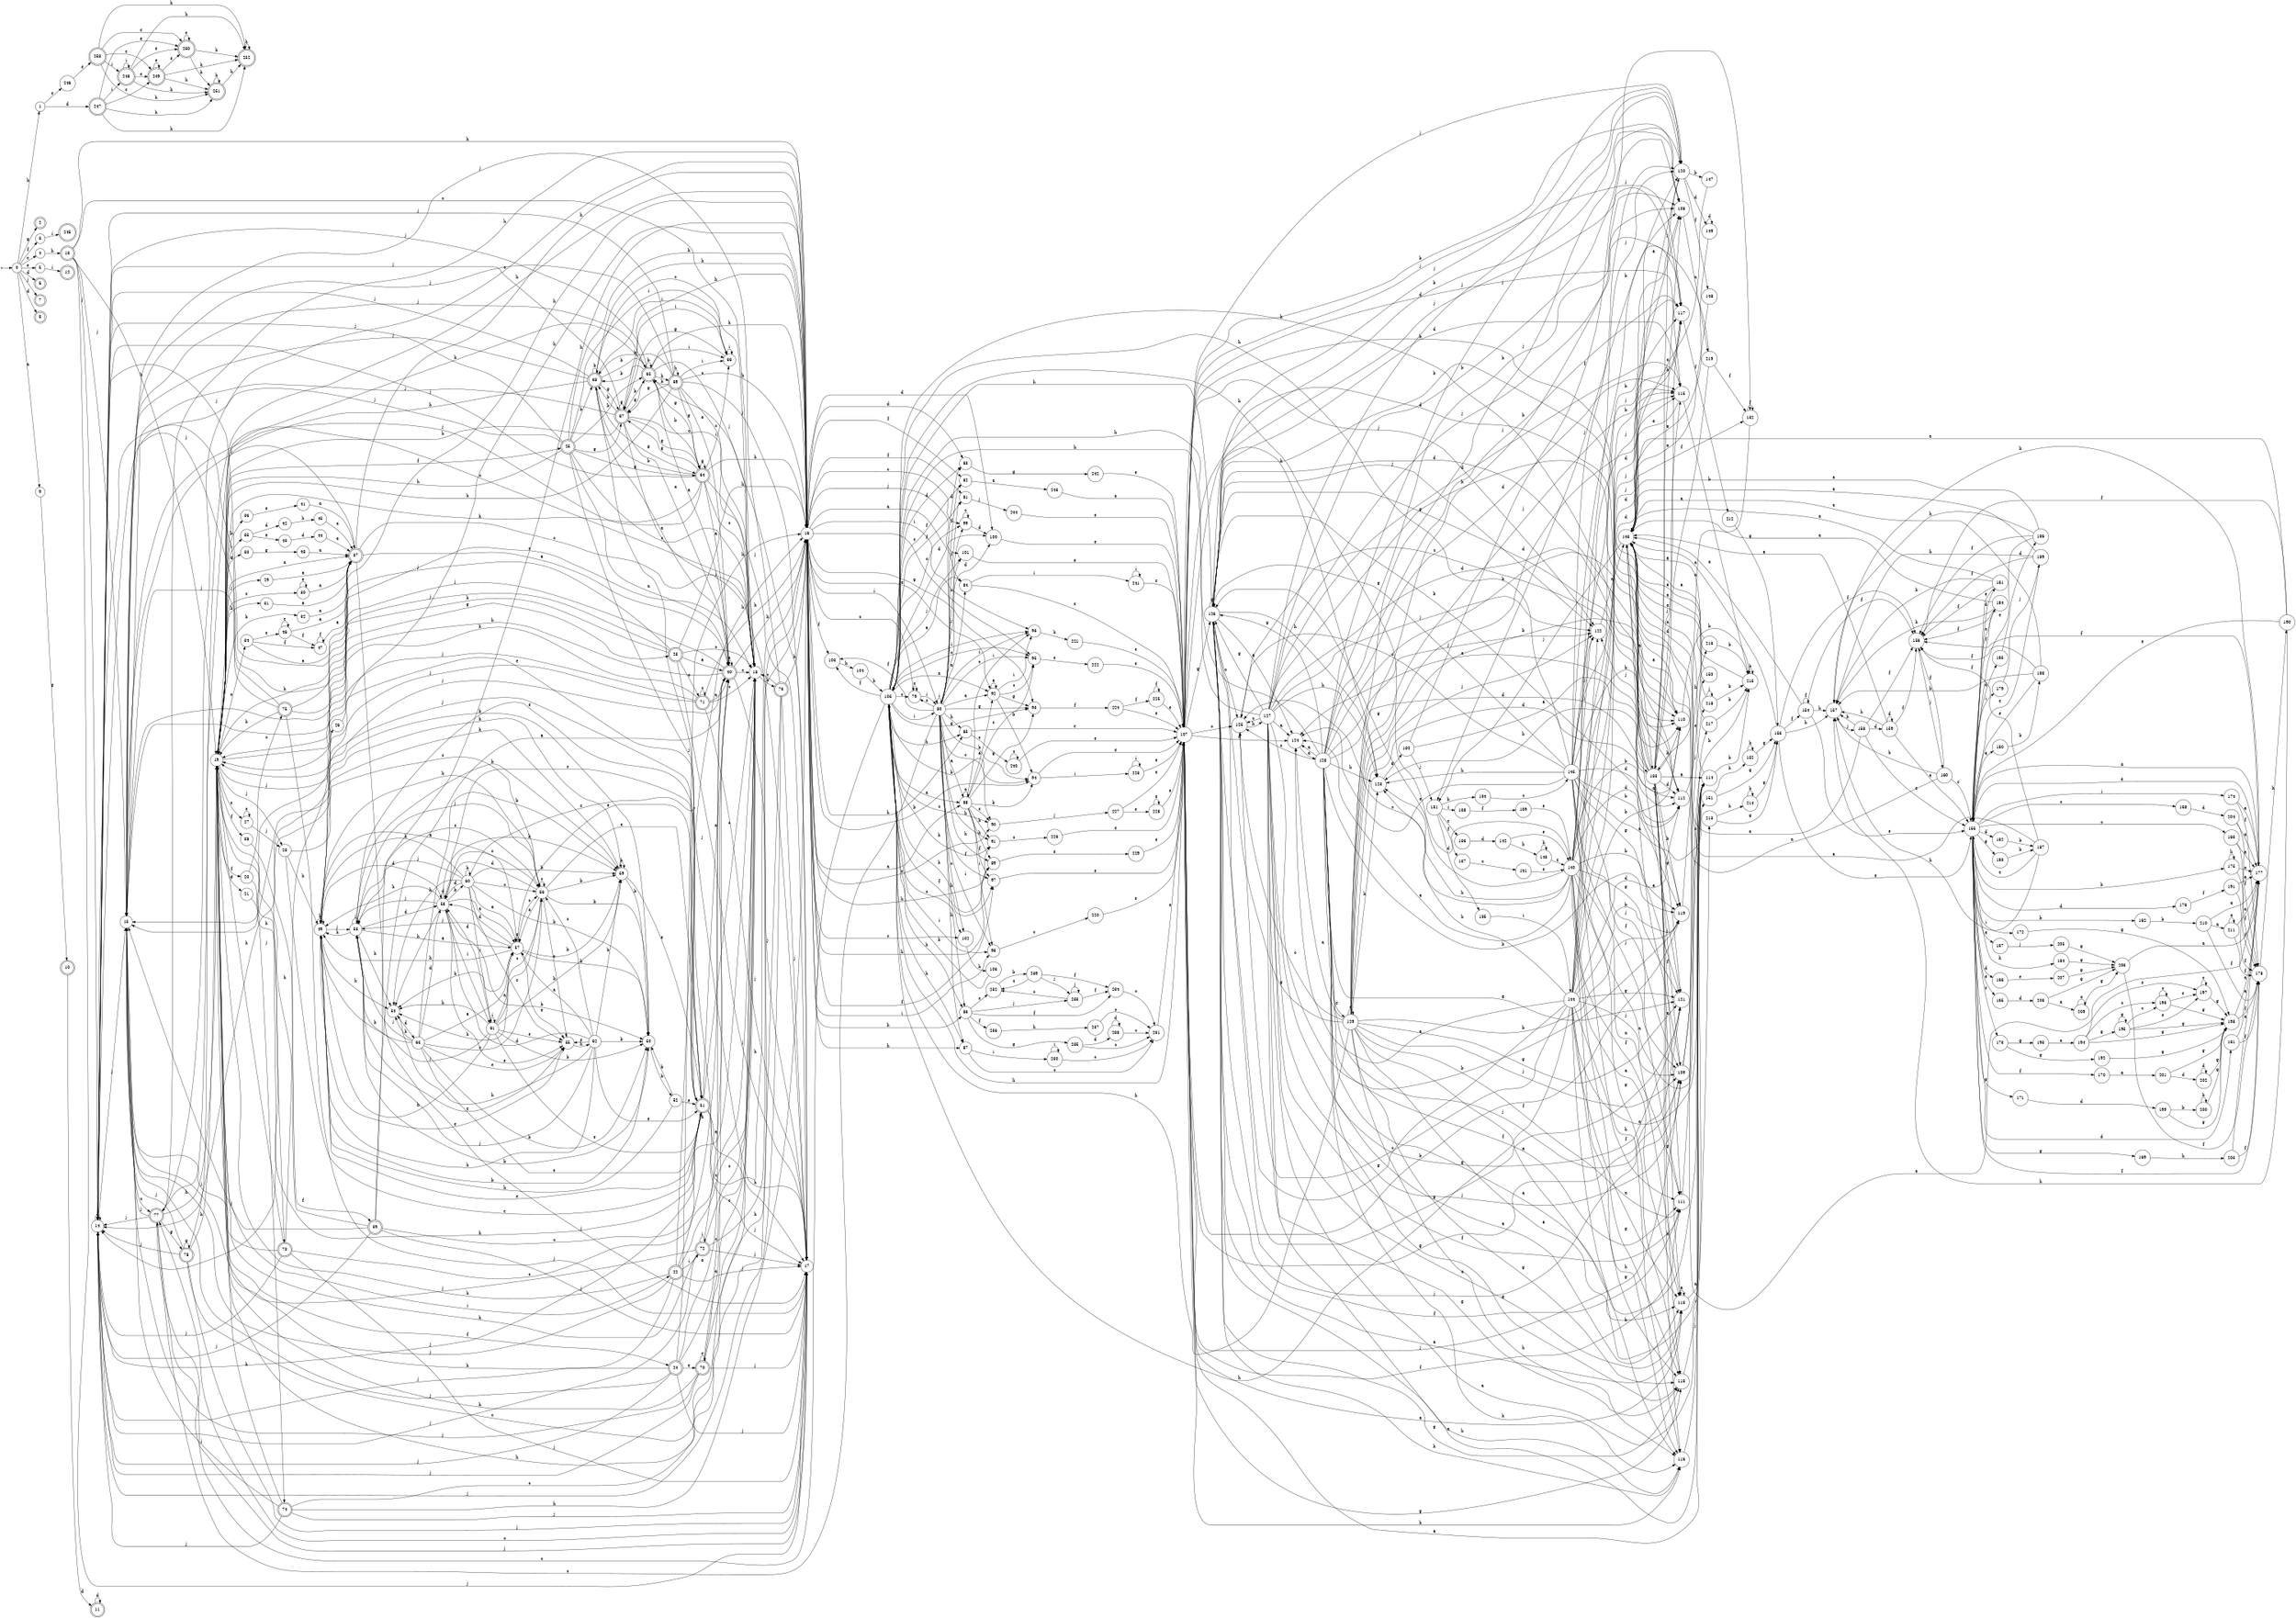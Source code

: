 digraph finite_state_machine {
rankdir=LR;
size="20,20";
node [shape = point]; "dummy0"
node [shape = circle]; "0";
"dummy0" -> "0";
node [shape = circle]; "1";
node [shape = doublecircle]; "2";node [shape = circle]; "3";
node [shape = circle]; "4";
node [shape = circle]; "5";
node [shape = doublecircle]; "6";node [shape = doublecircle]; "7";node [shape = doublecircle]; "8";node [shape = circle]; "9";
node [shape = doublecircle]; "10";node [shape = doublecircle]; "11";node [shape = doublecircle]; "12";node [shape = doublecircle]; "13";node [shape = circle]; "14";
node [shape = circle]; "15";
node [shape = circle]; "16";
node [shape = circle]; "17";
node [shape = circle]; "18";
node [shape = circle]; "19";
node [shape = circle]; "20";
node [shape = circle]; "21";
node [shape = doublecircle]; "22";node [shape = doublecircle]; "23";node [shape = doublecircle]; "24";node [shape = doublecircle]; "25";node [shape = circle]; "26";
node [shape = circle]; "27";
node [shape = circle]; "28";
node [shape = circle]; "29";
node [shape = circle]; "30";
node [shape = circle]; "31";
node [shape = circle]; "32";
node [shape = circle]; "33";
node [shape = circle]; "34";
node [shape = circle]; "35";
node [shape = circle]; "36";
node [shape = doublecircle]; "37";node [shape = circle]; "38";
node [shape = doublecircle]; "39";node [shape = doublecircle]; "40";node [shape = circle]; "41";
node [shape = circle]; "42";
node [shape = circle]; "43";
node [shape = circle]; "44";
node [shape = circle]; "45";
node [shape = circle]; "46";
node [shape = circle]; "47";
node [shape = circle]; "48";
node [shape = circle]; "49";
node [shape = circle]; "50";
node [shape = doublecircle]; "51";node [shape = circle]; "52";
node [shape = circle]; "53";
node [shape = circle]; "54";
node [shape = circle]; "55";
node [shape = circle]; "56";
node [shape = circle]; "57";
node [shape = circle]; "58";
node [shape = circle]; "59";
node [shape = circle]; "60";
node [shape = circle]; "61";
node [shape = circle]; "62";
node [shape = circle]; "63";
node [shape = doublecircle]; "64";node [shape = doublecircle]; "65";node [shape = circle]; "66";
node [shape = doublecircle]; "67";node [shape = doublecircle]; "68";node [shape = doublecircle]; "69";node [shape = doublecircle]; "70";node [shape = doublecircle]; "71";node [shape = doublecircle]; "72";node [shape = doublecircle]; "73";node [shape = doublecircle]; "74";node [shape = doublecircle]; "75";node [shape = doublecircle]; "76";node [shape = doublecircle]; "77";node [shape = doublecircle]; "78";node [shape = circle]; "79";
node [shape = circle]; "80";
node [shape = circle]; "81";
node [shape = circle]; "82";
node [shape = circle]; "83";
node [shape = circle]; "84";
node [shape = circle]; "85";
node [shape = circle]; "86";
node [shape = circle]; "87";
node [shape = circle]; "88";
node [shape = circle]; "89";
node [shape = circle]; "90";
node [shape = circle]; "91";
node [shape = circle]; "92";
node [shape = circle]; "93";
node [shape = circle]; "94";
node [shape = circle]; "95";
node [shape = circle]; "96";
node [shape = circle]; "97";
node [shape = circle]; "98";
node [shape = circle]; "99";
node [shape = circle]; "100";
node [shape = circle]; "101";
node [shape = circle]; "102";
node [shape = circle]; "103";
node [shape = circle]; "104";
node [shape = circle]; "105";
node [shape = circle]; "106";
node [shape = circle]; "107";
node [shape = circle]; "108";
node [shape = circle]; "109";
node [shape = circle]; "110";
node [shape = circle]; "111";
node [shape = circle]; "112";
node [shape = circle]; "113";
node [shape = circle]; "114";
node [shape = circle]; "115";
node [shape = circle]; "116";
node [shape = circle]; "117";
node [shape = circle]; "118";
node [shape = circle]; "119";
node [shape = circle]; "120";
node [shape = circle]; "121";
node [shape = circle]; "122";
node [shape = circle]; "123";
node [shape = circle]; "124";
node [shape = circle]; "125";
node [shape = circle]; "126";
node [shape = circle]; "127";
node [shape = circle]; "128";
node [shape = circle]; "129";
node [shape = circle]; "130";
node [shape = circle]; "131";
node [shape = circle]; "132";
node [shape = circle]; "133";
node [shape = circle]; "134";
node [shape = circle]; "135";
node [shape = circle]; "136";
node [shape = circle]; "137";
node [shape = circle]; "138";
node [shape = circle]; "139";
node [shape = circle]; "140";
node [shape = circle]; "141";
node [shape = circle]; "142";
node [shape = circle]; "143";
node [shape = circle]; "144";
node [shape = circle]; "145";
node [shape = circle]; "146";
node [shape = circle]; "147";
node [shape = circle]; "148";
node [shape = circle]; "149";
node [shape = circle]; "150";
node [shape = circle]; "151";
node [shape = circle]; "152";
node [shape = circle]; "153";
node [shape = circle]; "154";
node [shape = circle]; "155";
node [shape = circle]; "156";
node [shape = circle]; "157";
node [shape = circle]; "158";
node [shape = circle]; "159";
node [shape = circle]; "160";
node [shape = circle]; "161";
node [shape = circle]; "162";
node [shape = circle]; "163";
node [shape = circle]; "164";
node [shape = circle]; "165";
node [shape = circle]; "166";
node [shape = circle]; "167";
node [shape = circle]; "168";
node [shape = circle]; "169";
node [shape = circle]; "170";
node [shape = circle]; "171";
node [shape = circle]; "172";
node [shape = circle]; "173";
node [shape = circle]; "174";
node [shape = circle]; "175";
node [shape = circle]; "176";
node [shape = circle]; "177";
node [shape = circle]; "178";
node [shape = circle]; "179";
node [shape = circle]; "180";
node [shape = circle]; "181";
node [shape = circle]; "182";
node [shape = circle]; "183";
node [shape = circle]; "184";
node [shape = circle]; "185";
node [shape = circle]; "186";
node [shape = circle]; "187";
node [shape = circle]; "188";
node [shape = circle]; "189";
node [shape = circle]; "190";
node [shape = circle]; "191";
node [shape = circle]; "192";
node [shape = circle]; "193";
node [shape = circle]; "194";
node [shape = circle]; "195";
node [shape = circle]; "196";
node [shape = circle]; "197";
node [shape = circle]; "198";
node [shape = circle]; "199";
node [shape = circle]; "200";
node [shape = circle]; "201";
node [shape = circle]; "202";
node [shape = circle]; "203";
node [shape = circle]; "204";
node [shape = circle]; "205";
node [shape = circle]; "206";
node [shape = circle]; "207";
node [shape = circle]; "208";
node [shape = circle]; "209";
node [shape = circle]; "210";
node [shape = circle]; "211";
node [shape = circle]; "212";
node [shape = circle]; "213";
node [shape = circle]; "214";
node [shape = circle]; "215";
node [shape = circle]; "216";
node [shape = circle]; "217";
node [shape = circle]; "218";
node [shape = circle]; "219";
node [shape = circle]; "220";
node [shape = circle]; "221";
node [shape = circle]; "222";
node [shape = circle]; "223";
node [shape = circle]; "224";
node [shape = circle]; "225";
node [shape = circle]; "226";
node [shape = circle]; "227";
node [shape = circle]; "228";
node [shape = circle]; "229";
node [shape = circle]; "230";
node [shape = circle]; "231";
node [shape = circle]; "232";
node [shape = circle]; "233";
node [shape = circle]; "234";
node [shape = circle]; "235";
node [shape = circle]; "236";
node [shape = circle]; "237";
node [shape = circle]; "238";
node [shape = circle]; "239";
node [shape = circle]; "240";
node [shape = circle]; "241";
node [shape = circle]; "242";
node [shape = circle]; "243";
node [shape = circle]; "244";
node [shape = doublecircle]; "245";node [shape = circle]; "246";
node [shape = doublecircle]; "247";node [shape = doublecircle]; "248";node [shape = doublecircle]; "249";node [shape = doublecircle]; "250";node [shape = doublecircle]; "251";node [shape = doublecircle]; "252";node [shape = doublecircle]; "253";"0" -> "1" [label = "h"];
 "0" -> "2" [label = "g"];
 "0" -> "3" [label = "f"];
 "0" -> "4" [label = "e"];
 "0" -> "5" [label = "e"];
 "0" -> "8" [label = "d"];
 "0" -> "6" [label = "d"];
 "0" -> "7" [label = "j"];
 "0" -> "9" [label = "a"];
 "9" -> "10" [label = "g"];
 "10" -> "11" [label = "d"];
 "11" -> "11" [label = "d"];
 "5" -> "12" [label = "i"];
 "4" -> "13" [label = "h"];
 "13" -> "17" [label = "j"];
 "13" -> "14" [label = "j"];
 "13" -> "15" [label = "j"];
 "13" -> "16" [label = "h"];
 "13" -> "19" [label = "h"];
 "13" -> "18" [label = "c"];
 "19" -> "24" [label = "f"];
 "19" -> "25" [label = "f"];
 "19" -> "20" [label = "f"];
 "19" -> "38" [label = "f"];
 "19" -> "33" [label = "g"];
 "19" -> "21" [label = "g"];
 "19" -> "23" [label = "g"];
 "19" -> "35" [label = "i"];
 "19" -> "22" [label = "i"];
 "19" -> "26" [label = "j"];
 "19" -> "28" [label = "j"];
 "19" -> "29" [label = "j"];
 "19" -> "34" [label = "e"];
 "19" -> "27" [label = "e"];
 "19" -> "30" [label = "e"];
 "19" -> "32" [label = "b"];
 "19" -> "36" [label = "b"];
 "19" -> "31" [label = "b"];
 "19" -> "37" [label = "a"];
 "38" -> "39" [label = "f"];
 "39" -> "40" [label = "a"];
 "39" -> "16" [label = "h"];
 "39" -> "19" [label = "h"];
 "39" -> "17" [label = "j"];
 "39" -> "14" [label = "j"];
 "39" -> "15" [label = "j"];
 "39" -> "18" [label = "c"];
 "40" -> "40" [label = "a"];
 "40" -> "16" [label = "h"];
 "40" -> "19" [label = "h"];
 "40" -> "17" [label = "j"];
 "40" -> "14" [label = "j"];
 "40" -> "15" [label = "j"];
 "40" -> "18" [label = "c"];
 "37" -> "40" [label = "a"];
 "37" -> "16" [label = "h"];
 "37" -> "19" [label = "h"];
 "37" -> "17" [label = "j"];
 "37" -> "14" [label = "j"];
 "37" -> "15" [label = "j"];
 "37" -> "18" [label = "c"];
 "36" -> "41" [label = "e"];
 "41" -> "37" [label = "a"];
 "35" -> "42" [label = "d"];
 "35" -> "43" [label = "e"];
 "43" -> "44" [label = "d"];
 "44" -> "37" [label = "a"];
 "42" -> "45" [label = "h"];
 "45" -> "37" [label = "a"];
 "34" -> "46" [label = "e"];
 "34" -> "47" [label = "f"];
 "34" -> "37" [label = "a"];
 "47" -> "47" [label = "f"];
 "47" -> "37" [label = "a"];
 "46" -> "46" [label = "e"];
 "46" -> "47" [label = "f"];
 "46" -> "37" [label = "a"];
 "33" -> "48" [label = "g"];
 "48" -> "37" [label = "a"];
 "32" -> "37" [label = "a"];
 "31" -> "37" [label = "a"];
 "30" -> "30" [label = "e"];
 "30" -> "37" [label = "a"];
 "29" -> "37" [label = "a"];
 "28" -> "49" [label = "h"];
 "28" -> "50" [label = "b"];
 "28" -> "51" [label = "e"];
 "51" -> "40" [label = "a"];
 "51" -> "16" [label = "h"];
 "51" -> "19" [label = "h"];
 "51" -> "17" [label = "j"];
 "51" -> "14" [label = "j"];
 "51" -> "15" [label = "j"];
 "51" -> "18" [label = "c"];
 "50" -> "52" [label = "b"];
 "52" -> "50" [label = "b"];
 "52" -> "49" [label = "h"];
 "52" -> "51" [label = "e"];
 "49" -> "49" [label = "h"];
 "49" -> "54" [label = "h"];
 "49" -> "53" [label = "j"];
 "49" -> "51" [label = "e"];
 "49" -> "55" [label = "e"];
 "49" -> "56" [label = "c"];
 "49" -> "57" [label = "a"];
 "49" -> "58" [label = "d"];
 "49" -> "50" [label = "b"];
 "49" -> "59" [label = "b"];
 "59" -> "50" [label = "b"];
 "59" -> "59" [label = "b"];
 "59" -> "49" [label = "h"];
 "59" -> "51" [label = "e"];
 "58" -> "58" [label = "d"];
 "58" -> "50" [label = "b"];
 "58" -> "59" [label = "b"];
 "58" -> "60" [label = "b"];
 "58" -> "61" [label = "i"];
 "58" -> "53" [label = "j"];
 "58" -> "49" [label = "h"];
 "58" -> "54" [label = "h"];
 "58" -> "51" [label = "e"];
 "58" -> "55" [label = "e"];
 "58" -> "56" [label = "c"];
 "58" -> "57" [label = "a"];
 "61" -> "61" [label = "i"];
 "61" -> "58" [label = "d"];
 "61" -> "53" [label = "j"];
 "61" -> "49" [label = "h"];
 "61" -> "54" [label = "h"];
 "61" -> "51" [label = "e"];
 "61" -> "55" [label = "e"];
 "61" -> "56" [label = "c"];
 "61" -> "57" [label = "a"];
 "61" -> "50" [label = "b"];
 "61" -> "59" [label = "b"];
 "60" -> "50" [label = "b"];
 "60" -> "59" [label = "b"];
 "60" -> "60" [label = "b"];
 "60" -> "58" [label = "d"];
 "60" -> "61" [label = "i"];
 "60" -> "53" [label = "j"];
 "60" -> "49" [label = "h"];
 "60" -> "54" [label = "h"];
 "60" -> "51" [label = "e"];
 "60" -> "55" [label = "e"];
 "60" -> "56" [label = "c"];
 "60" -> "57" [label = "a"];
 "57" -> "57" [label = "a"];
 "57" -> "53" [label = "j"];
 "57" -> "49" [label = "h"];
 "57" -> "54" [label = "h"];
 "57" -> "51" [label = "e"];
 "57" -> "55" [label = "e"];
 "57" -> "56" [label = "c"];
 "57" -> "58" [label = "d"];
 "57" -> "50" [label = "b"];
 "57" -> "59" [label = "b"];
 "56" -> "56" [label = "c"];
 "56" -> "53" [label = "j"];
 "56" -> "49" [label = "h"];
 "56" -> "54" [label = "h"];
 "56" -> "51" [label = "e"];
 "56" -> "55" [label = "e"];
 "56" -> "57" [label = "a"];
 "56" -> "58" [label = "d"];
 "56" -> "50" [label = "b"];
 "56" -> "59" [label = "b"];
 "55" -> "62" [label = "h"];
 "62" -> "51" [label = "e"];
 "62" -> "55" [label = "e"];
 "62" -> "53" [label = "j"];
 "62" -> "49" [label = "h"];
 "62" -> "54" [label = "h"];
 "62" -> "56" [label = "c"];
 "62" -> "57" [label = "a"];
 "62" -> "58" [label = "d"];
 "62" -> "50" [label = "b"];
 "62" -> "59" [label = "b"];
 "54" -> "63" [label = "d"];
 "63" -> "49" [label = "h"];
 "63" -> "54" [label = "h"];
 "63" -> "53" [label = "j"];
 "63" -> "51" [label = "e"];
 "63" -> "55" [label = "e"];
 "63" -> "56" [label = "c"];
 "63" -> "57" [label = "a"];
 "63" -> "58" [label = "d"];
 "63" -> "50" [label = "b"];
 "63" -> "59" [label = "b"];
 "53" -> "53" [label = "j"];
 "53" -> "49" [label = "h"];
 "53" -> "54" [label = "h"];
 "53" -> "51" [label = "e"];
 "53" -> "55" [label = "e"];
 "53" -> "56" [label = "c"];
 "53" -> "57" [label = "a"];
 "53" -> "58" [label = "d"];
 "53" -> "50" [label = "b"];
 "53" -> "59" [label = "b"];
 "27" -> "27" [label = "e"];
 "27" -> "28" [label = "j"];
 "26" -> "51" [label = "e"];
 "25" -> "64" [label = "g"];
 "25" -> "67" [label = "g"];
 "25" -> "65" [label = "b"];
 "25" -> "68" [label = "b"];
 "25" -> "66" [label = "i"];
 "25" -> "40" [label = "a"];
 "25" -> "16" [label = "h"];
 "25" -> "19" [label = "h"];
 "25" -> "17" [label = "j"];
 "25" -> "14" [label = "j"];
 "25" -> "15" [label = "j"];
 "25" -> "18" [label = "c"];
 "68" -> "65" [label = "b"];
 "68" -> "68" [label = "b"];
 "68" -> "64" [label = "g"];
 "68" -> "67" [label = "g"];
 "68" -> "66" [label = "i"];
 "68" -> "40" [label = "a"];
 "68" -> "16" [label = "h"];
 "68" -> "19" [label = "h"];
 "68" -> "17" [label = "j"];
 "68" -> "14" [label = "j"];
 "68" -> "15" [label = "j"];
 "68" -> "18" [label = "c"];
 "67" -> "64" [label = "g"];
 "67" -> "67" [label = "g"];
 "67" -> "66" [label = "i"];
 "67" -> "65" [label = "b"];
 "67" -> "68" [label = "b"];
 "67" -> "40" [label = "a"];
 "67" -> "16" [label = "h"];
 "67" -> "19" [label = "h"];
 "67" -> "17" [label = "j"];
 "67" -> "14" [label = "j"];
 "67" -> "15" [label = "j"];
 "67" -> "18" [label = "c"];
 "66" -> "66" [label = "i"];
 "66" -> "67" [label = "g"];
 "65" -> "65" [label = "b"];
 "65" -> "68" [label = "b"];
 "65" -> "16" [label = "h"];
 "65" -> "19" [label = "h"];
 "65" -> "69" [label = "h"];
 "65" -> "64" [label = "g"];
 "65" -> "67" [label = "g"];
 "65" -> "66" [label = "i"];
 "65" -> "40" [label = "a"];
 "65" -> "17" [label = "j"];
 "65" -> "14" [label = "j"];
 "65" -> "15" [label = "j"];
 "65" -> "18" [label = "c"];
 "69" -> "16" [label = "h"];
 "69" -> "19" [label = "h"];
 "69" -> "69" [label = "h"];
 "69" -> "65" [label = "b"];
 "69" -> "68" [label = "b"];
 "69" -> "64" [label = "g"];
 "69" -> "67" [label = "g"];
 "69" -> "66" [label = "i"];
 "69" -> "40" [label = "a"];
 "69" -> "17" [label = "j"];
 "69" -> "14" [label = "j"];
 "69" -> "15" [label = "j"];
 "69" -> "18" [label = "c"];
 "64" -> "64" [label = "g"];
 "64" -> "67" [label = "g"];
 "64" -> "65" [label = "b"];
 "64" -> "68" [label = "b"];
 "64" -> "66" [label = "i"];
 "64" -> "40" [label = "a"];
 "64" -> "16" [label = "h"];
 "64" -> "19" [label = "h"];
 "64" -> "17" [label = "j"];
 "64" -> "14" [label = "j"];
 "64" -> "15" [label = "j"];
 "64" -> "18" [label = "c"];
 "24" -> "70" [label = "e"];
 "24" -> "40" [label = "a"];
 "24" -> "16" [label = "h"];
 "24" -> "19" [label = "h"];
 "24" -> "17" [label = "j"];
 "24" -> "14" [label = "j"];
 "24" -> "15" [label = "j"];
 "24" -> "18" [label = "c"];
 "70" -> "70" [label = "e"];
 "70" -> "40" [label = "a"];
 "70" -> "16" [label = "h"];
 "70" -> "19" [label = "h"];
 "70" -> "17" [label = "j"];
 "70" -> "14" [label = "j"];
 "70" -> "15" [label = "j"];
 "70" -> "18" [label = "c"];
 "23" -> "18" [label = "c"];
 "23" -> "71" [label = "c"];
 "23" -> "40" [label = "a"];
 "23" -> "16" [label = "h"];
 "23" -> "19" [label = "h"];
 "23" -> "17" [label = "j"];
 "23" -> "14" [label = "j"];
 "23" -> "15" [label = "j"];
 "71" -> "18" [label = "c"];
 "71" -> "71" [label = "c"];
 "71" -> "40" [label = "a"];
 "71" -> "16" [label = "h"];
 "71" -> "19" [label = "h"];
 "71" -> "17" [label = "j"];
 "71" -> "14" [label = "j"];
 "71" -> "15" [label = "j"];
 "22" -> "72" [label = "i"];
 "22" -> "40" [label = "a"];
 "22" -> "16" [label = "h"];
 "22" -> "19" [label = "h"];
 "22" -> "17" [label = "j"];
 "22" -> "14" [label = "j"];
 "22" -> "15" [label = "j"];
 "22" -> "18" [label = "c"];
 "72" -> "72" [label = "i"];
 "72" -> "40" [label = "a"];
 "72" -> "16" [label = "h"];
 "72" -> "19" [label = "h"];
 "72" -> "17" [label = "j"];
 "72" -> "14" [label = "j"];
 "72" -> "15" [label = "j"];
 "72" -> "18" [label = "c"];
 "21" -> "73" [label = "h"];
 "73" -> "16" [label = "h"];
 "73" -> "19" [label = "h"];
 "73" -> "17" [label = "j"];
 "73" -> "14" [label = "j"];
 "73" -> "15" [label = "j"];
 "73" -> "18" [label = "c"];
 "20" -> "74" [label = "j"];
 "20" -> "75" [label = "c"];
 "75" -> "16" [label = "h"];
 "75" -> "19" [label = "h"];
 "75" -> "17" [label = "j"];
 "75" -> "14" [label = "j"];
 "75" -> "15" [label = "j"];
 "75" -> "18" [label = "c"];
 "74" -> "16" [label = "h"];
 "74" -> "19" [label = "h"];
 "74" -> "17" [label = "j"];
 "74" -> "14" [label = "j"];
 "74" -> "15" [label = "j"];
 "74" -> "18" [label = "c"];
 "18" -> "76" [label = "b"];
 "76" -> "18" [label = "c"];
 "76" -> "17" [label = "j"];
 "76" -> "14" [label = "j"];
 "76" -> "15" [label = "j"];
 "76" -> "16" [label = "h"];
 "76" -> "19" [label = "h"];
 "17" -> "77" [label = "c"];
 "77" -> "17" [label = "j"];
 "77" -> "14" [label = "j"];
 "77" -> "15" [label = "j"];
 "77" -> "16" [label = "h"];
 "77" -> "19" [label = "h"];
 "77" -> "78" [label = "g"];
 "77" -> "18" [label = "c"];
 "78" -> "78" [label = "g"];
 "78" -> "17" [label = "j"];
 "78" -> "14" [label = "j"];
 "78" -> "15" [label = "j"];
 "78" -> "16" [label = "h"];
 "78" -> "19" [label = "h"];
 "78" -> "18" [label = "c"];
 "16" -> "99" [label = "c"];
 "16" -> "102" [label = "c"];
 "16" -> "90" [label = "c"];
 "16" -> "77" [label = "c"];
 "16" -> "95" [label = "c"];
 "16" -> "79" [label = "c"];
 "16" -> "80" [label = "i"];
 "16" -> "98" [label = "i"];
 "16" -> "96" [label = "i"];
 "16" -> "81" [label = "f"];
 "16" -> "82" [label = "f"];
 "16" -> "97" [label = "f"];
 "16" -> "103" [label = "f"];
 "16" -> "83" [label = "d"];
 "16" -> "100" [label = "d"];
 "16" -> "88" [label = "a"];
 "16" -> "84" [label = "a"];
 "16" -> "92" [label = "a"];
 "16" -> "85" [label = "h"];
 "16" -> "86" [label = "h"];
 "16" -> "87" [label = "h"];
 "16" -> "89" [label = "h"];
 "16" -> "91" [label = "h"];
 "16" -> "93" [label = "g"];
 "16" -> "94" [label = "b"];
 "16" -> "101" [label = "j"];
 "103" -> "104" [label = "h"];
 "104" -> "105" [label = "h"];
 "105" -> "81" [label = "f"];
 "105" -> "82" [label = "f"];
 "105" -> "97" [label = "f"];
 "105" -> "103" [label = "f"];
 "105" -> "83" [label = "d"];
 "105" -> "100" [label = "d"];
 "105" -> "88" [label = "a"];
 "105" -> "84" [label = "a"];
 "105" -> "92" [label = "a"];
 "105" -> "85" [label = "h"];
 "105" -> "86" [label = "h"];
 "105" -> "87" [label = "h"];
 "105" -> "89" [label = "h"];
 "105" -> "91" [label = "h"];
 "105" -> "99" [label = "c"];
 "105" -> "102" [label = "c"];
 "105" -> "90" [label = "c"];
 "105" -> "77" [label = "c"];
 "105" -> "95" [label = "c"];
 "105" -> "79" [label = "c"];
 "105" -> "93" [label = "g"];
 "105" -> "94" [label = "b"];
 "105" -> "96" [label = "i"];
 "105" -> "98" [label = "i"];
 "105" -> "80" [label = "i"];
 "105" -> "101" [label = "j"];
 "102" -> "106" [label = "h"];
 "106" -> "105" [label = "h"];
 "101" -> "107" [label = "e"];
 "107" -> "108" [label = "b"];
 "107" -> "110" [label = "b"];
 "107" -> "119" [label = "b"];
 "107" -> "120" [label = "j"];
 "107" -> "117" [label = "j"];
 "107" -> "109" [label = "j"];
 "107" -> "122" [label = "j"];
 "107" -> "111" [label = "f"];
 "107" -> "112" [label = "d"];
 "107" -> "115" [label = "d"];
 "107" -> "113" [label = "a"];
 "107" -> "114" [label = "a"];
 "107" -> "124" [label = "a"];
 "107" -> "105" [label = "h"];
 "107" -> "123" [label = "h"];
 "107" -> "116" [label = "h"];
 "107" -> "121" [label = "g"];
 "107" -> "126" [label = "g"];
 "107" -> "118" [label = "g"];
 "107" -> "125" [label = "c"];
 "126" -> "121" [label = "g"];
 "126" -> "118" [label = "g"];
 "126" -> "126" [label = "g"];
 "126" -> "108" [label = "b"];
 "126" -> "110" [label = "b"];
 "126" -> "119" [label = "b"];
 "126" -> "120" [label = "j"];
 "126" -> "117" [label = "j"];
 "126" -> "109" [label = "j"];
 "126" -> "122" [label = "j"];
 "126" -> "111" [label = "f"];
 "126" -> "112" [label = "d"];
 "126" -> "115" [label = "d"];
 "126" -> "113" [label = "a"];
 "126" -> "114" [label = "a"];
 "126" -> "124" [label = "a"];
 "126" -> "105" [label = "h"];
 "126" -> "123" [label = "h"];
 "126" -> "116" [label = "h"];
 "126" -> "125" [label = "c"];
 "125" -> "127" [label = "h"];
 "127" -> "125" [label = "c"];
 "127" -> "108" [label = "b"];
 "127" -> "110" [label = "b"];
 "127" -> "119" [label = "b"];
 "127" -> "120" [label = "j"];
 "127" -> "117" [label = "j"];
 "127" -> "109" [label = "j"];
 "127" -> "122" [label = "j"];
 "127" -> "111" [label = "f"];
 "127" -> "112" [label = "d"];
 "127" -> "115" [label = "d"];
 "127" -> "113" [label = "a"];
 "127" -> "114" [label = "a"];
 "127" -> "124" [label = "a"];
 "127" -> "105" [label = "h"];
 "127" -> "123" [label = "h"];
 "127" -> "116" [label = "h"];
 "127" -> "121" [label = "g"];
 "127" -> "126" [label = "g"];
 "127" -> "118" [label = "g"];
 "124" -> "128" [label = "a"];
 "128" -> "113" [label = "a"];
 "128" -> "114" [label = "a"];
 "128" -> "124" [label = "a"];
 "128" -> "129" [label = "e"];
 "128" -> "108" [label = "b"];
 "128" -> "110" [label = "b"];
 "128" -> "119" [label = "b"];
 "128" -> "120" [label = "j"];
 "128" -> "117" [label = "j"];
 "128" -> "109" [label = "j"];
 "128" -> "122" [label = "j"];
 "128" -> "111" [label = "f"];
 "128" -> "112" [label = "d"];
 "128" -> "115" [label = "d"];
 "128" -> "105" [label = "h"];
 "128" -> "123" [label = "h"];
 "128" -> "116" [label = "h"];
 "128" -> "121" [label = "g"];
 "128" -> "126" [label = "g"];
 "128" -> "118" [label = "g"];
 "128" -> "125" [label = "c"];
 "129" -> "129" [label = "e"];
 "129" -> "113" [label = "a"];
 "129" -> "114" [label = "a"];
 "129" -> "124" [label = "a"];
 "129" -> "108" [label = "b"];
 "129" -> "110" [label = "b"];
 "129" -> "119" [label = "b"];
 "129" -> "120" [label = "j"];
 "129" -> "117" [label = "j"];
 "129" -> "109" [label = "j"];
 "129" -> "122" [label = "j"];
 "129" -> "111" [label = "f"];
 "129" -> "112" [label = "d"];
 "129" -> "115" [label = "d"];
 "129" -> "105" [label = "h"];
 "129" -> "123" [label = "h"];
 "129" -> "116" [label = "h"];
 "129" -> "121" [label = "g"];
 "129" -> "126" [label = "g"];
 "129" -> "118" [label = "g"];
 "129" -> "125" [label = "c"];
 "123" -> "130" [label = "g"];
 "130" -> "131" [label = "j"];
 "130" -> "132" [label = "f"];
 "130" -> "133" [label = "a"];
 "133" -> "108" [label = "b"];
 "133" -> "110" [label = "b"];
 "133" -> "119" [label = "b"];
 "133" -> "120" [label = "j"];
 "133" -> "117" [label = "j"];
 "133" -> "109" [label = "j"];
 "133" -> "122" [label = "j"];
 "133" -> "111" [label = "f"];
 "133" -> "112" [label = "d"];
 "133" -> "115" [label = "d"];
 "133" -> "113" [label = "a"];
 "133" -> "114" [label = "a"];
 "133" -> "124" [label = "a"];
 "133" -> "105" [label = "h"];
 "133" -> "123" [label = "h"];
 "133" -> "116" [label = "h"];
 "133" -> "121" [label = "g"];
 "133" -> "126" [label = "g"];
 "133" -> "118" [label = "g"];
 "133" -> "125" [label = "c"];
 "132" -> "132" [label = "f"];
 "132" -> "133" [label = "a"];
 "131" -> "134" [label = "b"];
 "131" -> "135" [label = "d"];
 "131" -> "136" [label = "e"];
 "131" -> "137" [label = "f"];
 "131" -> "138" [label = "i"];
 "138" -> "139" [label = "f"];
 "139" -> "140" [label = "e"];
 "140" -> "108" [label = "b"];
 "140" -> "110" [label = "b"];
 "140" -> "119" [label = "b"];
 "140" -> "120" [label = "j"];
 "140" -> "117" [label = "j"];
 "140" -> "109" [label = "j"];
 "140" -> "122" [label = "j"];
 "140" -> "111" [label = "f"];
 "140" -> "112" [label = "d"];
 "140" -> "115" [label = "d"];
 "140" -> "113" [label = "a"];
 "140" -> "114" [label = "a"];
 "140" -> "124" [label = "a"];
 "140" -> "105" [label = "h"];
 "140" -> "123" [label = "h"];
 "140" -> "116" [label = "h"];
 "140" -> "121" [label = "g"];
 "140" -> "126" [label = "g"];
 "140" -> "118" [label = "g"];
 "140" -> "125" [label = "c"];
 "137" -> "141" [label = "c"];
 "141" -> "140" [label = "e"];
 "136" -> "142" [label = "d"];
 "142" -> "143" [label = "h"];
 "142" -> "140" [label = "e"];
 "143" -> "143" [label = "h"];
 "143" -> "140" [label = "e"];
 "135" -> "144" [label = "i"];
 "144" -> "108" [label = "b"];
 "144" -> "110" [label = "b"];
 "144" -> "119" [label = "b"];
 "144" -> "120" [label = "j"];
 "144" -> "117" [label = "j"];
 "144" -> "109" [label = "j"];
 "144" -> "122" [label = "j"];
 "144" -> "111" [label = "f"];
 "144" -> "112" [label = "d"];
 "144" -> "115" [label = "d"];
 "144" -> "113" [label = "a"];
 "144" -> "114" [label = "a"];
 "144" -> "124" [label = "a"];
 "144" -> "105" [label = "h"];
 "144" -> "123" [label = "h"];
 "144" -> "116" [label = "h"];
 "144" -> "121" [label = "g"];
 "144" -> "126" [label = "g"];
 "144" -> "118" [label = "g"];
 "144" -> "125" [label = "c"];
 "134" -> "145" [label = "c"];
 "145" -> "108" [label = "b"];
 "145" -> "110" [label = "b"];
 "145" -> "119" [label = "b"];
 "145" -> "120" [label = "j"];
 "145" -> "117" [label = "j"];
 "145" -> "109" [label = "j"];
 "145" -> "122" [label = "j"];
 "145" -> "111" [label = "f"];
 "145" -> "112" [label = "d"];
 "145" -> "115" [label = "d"];
 "145" -> "113" [label = "a"];
 "145" -> "114" [label = "a"];
 "145" -> "124" [label = "a"];
 "145" -> "105" [label = "h"];
 "145" -> "123" [label = "h"];
 "145" -> "116" [label = "h"];
 "145" -> "121" [label = "g"];
 "145" -> "126" [label = "g"];
 "145" -> "118" [label = "g"];
 "145" -> "125" [label = "c"];
 "122" -> "146" [label = "a"];
 "146" -> "131" [label = "j"];
 "146" -> "132" [label = "f"];
 "146" -> "133" [label = "a"];
 "121" -> "146" [label = "a"];
 "120" -> "147" [label = "b"];
 "120" -> "148" [label = "f"];
 "120" -> "149" [label = "d"];
 "120" -> "146" [label = "a"];
 "149" -> "149" [label = "d"];
 "149" -> "146" [label = "a"];
 "148" -> "146" [label = "a"];
 "147" -> "146" [label = "a"];
 "119" -> "150" [label = "e"];
 "150" -> "146" [label = "a"];
 "118" -> "151" [label = "i"];
 "151" -> "152" [label = "h"];
 "151" -> "153" [label = "g"];
 "153" -> "154" [label = "f"];
 "153" -> "156" [label = "f"];
 "153" -> "155" [label = "e"];
 "153" -> "157" [label = "h"];
 "153" -> "146" [label = "a"];
 "157" -> "158" [label = "j"];
 "158" -> "157" [label = "h"];
 "158" -> "159" [label = "d"];
 "158" -> "155" [label = "e"];
 "158" -> "156" [label = "f"];
 "158" -> "146" [label = "a"];
 "159" -> "159" [label = "d"];
 "159" -> "157" [label = "h"];
 "159" -> "155" [label = "e"];
 "159" -> "156" [label = "f"];
 "159" -> "146" [label = "a"];
 "156" -> "160" [label = "j"];
 "160" -> "156" [label = "f"];
 "160" -> "155" [label = "e"];
 "160" -> "157" [label = "h"];
 "160" -> "146" [label = "a"];
 "155" -> "176" [label = "d"];
 "155" -> "161" [label = "d"];
 "155" -> "181" [label = "d"];
 "155" -> "166" [label = "d"];
 "155" -> "182" [label = "d"];
 "155" -> "185" [label = "d"];
 "155" -> "162" [label = "b"];
 "155" -> "168" [label = "c"];
 "155" -> "163" [label = "c"];
 "155" -> "164" [label = "h"];
 "155" -> "175" [label = "h"];
 "155" -> "165" [label = "e"];
 "155" -> "173" [label = "e"];
 "155" -> "177" [label = "a"];
 "155" -> "180" [label = "a"];
 "155" -> "167" [label = "a"];
 "155" -> "169" [label = "g"];
 "155" -> "171" [label = "g"];
 "155" -> "183" [label = "g"];
 "155" -> "178" [label = "f"];
 "155" -> "170" [label = "f"];
 "155" -> "184" [label = "f"];
 "155" -> "179" [label = "i"];
 "155" -> "172" [label = "i"];
 "155" -> "174" [label = "i"];
 "185" -> "186" [label = "d"];
 "186" -> "155" [label = "e"];
 "186" -> "156" [label = "f"];
 "186" -> "157" [label = "h"];
 "186" -> "146" [label = "a"];
 "184" -> "155" [label = "e"];
 "184" -> "156" [label = "f"];
 "184" -> "157" [label = "h"];
 "184" -> "146" [label = "a"];
 "183" -> "187" [label = "b"];
 "187" -> "155" [label = "e"];
 "187" -> "156" [label = "f"];
 "187" -> "157" [label = "h"];
 "187" -> "146" [label = "a"];
 "182" -> "187" [label = "b"];
 "181" -> "155" [label = "e"];
 "181" -> "156" [label = "f"];
 "181" -> "157" [label = "h"];
 "181" -> "146" [label = "a"];
 "180" -> "188" [label = "b"];
 "188" -> "155" [label = "e"];
 "188" -> "156" [label = "f"];
 "188" -> "157" [label = "h"];
 "188" -> "146" [label = "a"];
 "179" -> "189" [label = "j"];
 "189" -> "155" [label = "e"];
 "189" -> "156" [label = "f"];
 "189" -> "157" [label = "h"];
 "189" -> "146" [label = "a"];
 "178" -> "190" [label = "h"];
 "190" -> "155" [label = "e"];
 "190" -> "156" [label = "f"];
 "190" -> "157" [label = "h"];
 "190" -> "146" [label = "a"];
 "177" -> "155" [label = "e"];
 "177" -> "156" [label = "f"];
 "177" -> "157" [label = "h"];
 "177" -> "146" [label = "a"];
 "176" -> "191" [label = "f"];
 "191" -> "177" [label = "a"];
 "191" -> "178" [label = "f"];
 "175" -> "175" [label = "h"];
 "175" -> "177" [label = "a"];
 "175" -> "178" [label = "f"];
 "174" -> "177" [label = "a"];
 "174" -> "178" [label = "f"];
 "173" -> "192" [label = "g"];
 "173" -> "193" [label = "g"];
 "193" -> "194" [label = "a"];
 "194" -> "195" [label = "g"];
 "194" -> "198" [label = "g"];
 "194" -> "196" [label = "c"];
 "194" -> "197" [label = "e"];
 "198" -> "177" [label = "a"];
 "198" -> "178" [label = "f"];
 "197" -> "197" [label = "e"];
 "197" -> "198" [label = "g"];
 "196" -> "196" [label = "c"];
 "196" -> "197" [label = "e"];
 "196" -> "198" [label = "g"];
 "195" -> "195" [label = "g"];
 "195" -> "198" [label = "g"];
 "195" -> "196" [label = "c"];
 "195" -> "197" [label = "e"];
 "192" -> "198" [label = "g"];
 "172" -> "198" [label = "g"];
 "171" -> "199" [label = "d"];
 "199" -> "200" [label = "b"];
 "199" -> "198" [label = "g"];
 "200" -> "200" [label = "b"];
 "200" -> "198" [label = "g"];
 "170" -> "201" [label = "a"];
 "201" -> "202" [label = "d"];
 "201" -> "198" [label = "g"];
 "202" -> "202" [label = "d"];
 "202" -> "198" [label = "g"];
 "169" -> "203" [label = "h"];
 "203" -> "177" [label = "a"];
 "203" -> "178" [label = "f"];
 "168" -> "204" [label = "d"];
 "204" -> "177" [label = "a"];
 "204" -> "178" [label = "f"];
 "167" -> "205" [label = "j"];
 "205" -> "206" [label = "g"];
 "206" -> "177" [label = "a"];
 "206" -> "178" [label = "f"];
 "166" -> "207" [label = "e"];
 "207" -> "206" [label = "g"];
 "165" -> "208" [label = "d"];
 "208" -> "209" [label = "a"];
 "208" -> "206" [label = "g"];
 "209" -> "209" [label = "a"];
 "209" -> "206" [label = "g"];
 "164" -> "206" [label = "g"];
 "163" -> "177" [label = "a"];
 "163" -> "178" [label = "f"];
 "162" -> "210" [label = "b"];
 "210" -> "177" [label = "a"];
 "210" -> "211" [label = "a"];
 "210" -> "178" [label = "f"];
 "211" -> "177" [label = "a"];
 "211" -> "211" [label = "a"];
 "211" -> "178" [label = "f"];
 "161" -> "177" [label = "a"];
 "161" -> "178" [label = "f"];
 "154" -> "154" [label = "f"];
 "154" -> "156" [label = "f"];
 "154" -> "155" [label = "e"];
 "154" -> "157" [label = "h"];
 "154" -> "146" [label = "a"];
 "152" -> "152" [label = "h"];
 "152" -> "153" [label = "g"];
 "117" -> "212" [label = "f"];
 "212" -> "153" [label = "g"];
 "116" -> "213" [label = "j"];
 "213" -> "214" [label = "h"];
 "213" -> "153" [label = "g"];
 "214" -> "214" [label = "h"];
 "214" -> "153" [label = "g"];
 "115" -> "215" [label = "b"];
 "115" -> "146" [label = "a"];
 "215" -> "215" [label = "b"];
 "215" -> "146" [label = "a"];
 "114" -> "215" [label = "b"];
 "114" -> "146" [label = "a"];
 "113" -> "113" [label = "a"];
 "113" -> "114" [label = "a"];
 "112" -> "216" [label = "h"];
 "216" -> "215" [label = "b"];
 "216" -> "146" [label = "a"];
 "111" -> "217" [label = "c"];
 "217" -> "215" [label = "b"];
 "217" -> "146" [label = "a"];
 "110" -> "215" [label = "b"];
 "110" -> "146" [label = "a"];
 "109" -> "218" [label = "j"];
 "109" -> "215" [label = "b"];
 "109" -> "146" [label = "a"];
 "218" -> "218" [label = "j"];
 "218" -> "215" [label = "b"];
 "218" -> "146" [label = "a"];
 "108" -> "219" [label = "a"];
 "219" -> "131" [label = "j"];
 "219" -> "132" [label = "f"];
 "219" -> "133" [label = "a"];
 "100" -> "107" [label = "e"];
 "99" -> "99" [label = "c"];
 "99" -> "100" [label = "d"];
 "98" -> "220" [label = "c"];
 "220" -> "107" [label = "e"];
 "97" -> "107" [label = "e"];
 "96" -> "221" [label = "h"];
 "221" -> "107" [label = "e"];
 "95" -> "222" [label = "e"];
 "222" -> "107" [label = "e"];
 "94" -> "223" [label = "i"];
 "94" -> "107" [label = "e"];
 "223" -> "223" [label = "i"];
 "223" -> "107" [label = "e"];
 "93" -> "224" [label = "f"];
 "224" -> "225" [label = "f"];
 "224" -> "107" [label = "e"];
 "225" -> "225" [label = "f"];
 "225" -> "107" [label = "e"];
 "92" -> "92" [label = "a"];
 "92" -> "93" [label = "g"];
 "92" -> "94" [label = "b"];
 "92" -> "95" [label = "c"];
 "92" -> "96" [label = "i"];
 "91" -> "226" [label = "c"];
 "226" -> "107" [label = "e"];
 "90" -> "227" [label = "j"];
 "227" -> "107" [label = "e"];
 "227" -> "228" [label = "e"];
 "228" -> "107" [label = "e"];
 "228" -> "228" [label = "e"];
 "89" -> "229" [label = "e"];
 "229" -> "107" [label = "e"];
 "88" -> "88" [label = "a"];
 "88" -> "92" [label = "a"];
 "88" -> "89" [label = "h"];
 "88" -> "91" [label = "h"];
 "88" -> "90" [label = "c"];
 "88" -> "95" [label = "c"];
 "88" -> "93" [label = "g"];
 "88" -> "94" [label = "b"];
 "88" -> "96" [label = "i"];
 "88" -> "98" [label = "i"];
 "88" -> "97" [label = "f"];
 "87" -> "230" [label = "i"];
 "87" -> "231" [label = "c"];
 "231" -> "107" [label = "e"];
 "230" -> "230" [label = "i"];
 "230" -> "231" [label = "c"];
 "86" -> "232" [label = "c"];
 "86" -> "233" [label = "j"];
 "86" -> "234" [label = "f"];
 "86" -> "236" [label = "f"];
 "86" -> "235" [label = "g"];
 "236" -> "237" [label = "h"];
 "237" -> "231" [label = "c"];
 "235" -> "238" [label = "d"];
 "235" -> "231" [label = "c"];
 "238" -> "238" [label = "d"];
 "238" -> "231" [label = "c"];
 "234" -> "231" [label = "c"];
 "233" -> "233" [label = "j"];
 "233" -> "232" [label = "c"];
 "233" -> "234" [label = "f"];
 "232" -> "239" [label = "b"];
 "239" -> "232" [label = "c"];
 "239" -> "233" [label = "j"];
 "239" -> "234" [label = "f"];
 "85" -> "240" [label = "c"];
 "85" -> "107" [label = "e"];
 "240" -> "240" [label = "c"];
 "240" -> "107" [label = "e"];
 "84" -> "241" [label = "i"];
 "84" -> "107" [label = "e"];
 "241" -> "241" [label = "i"];
 "241" -> "107" [label = "e"];
 "83" -> "242" [label = "g"];
 "242" -> "107" [label = "e"];
 "82" -> "243" [label = "a"];
 "243" -> "107" [label = "e"];
 "81" -> "244" [label = "j"];
 "244" -> "107" [label = "e"];
 "80" -> "80" [label = "i"];
 "80" -> "98" [label = "i"];
 "80" -> "96" [label = "i"];
 "80" -> "99" [label = "c"];
 "80" -> "102" [label = "c"];
 "80" -> "90" [label = "c"];
 "80" -> "77" [label = "c"];
 "80" -> "95" [label = "c"];
 "80" -> "79" [label = "c"];
 "80" -> "81" [label = "f"];
 "80" -> "82" [label = "f"];
 "80" -> "97" [label = "f"];
 "80" -> "103" [label = "f"];
 "80" -> "83" [label = "d"];
 "80" -> "100" [label = "d"];
 "80" -> "88" [label = "a"];
 "80" -> "84" [label = "a"];
 "80" -> "92" [label = "a"];
 "80" -> "85" [label = "h"];
 "80" -> "86" [label = "h"];
 "80" -> "87" [label = "h"];
 "80" -> "89" [label = "h"];
 "80" -> "91" [label = "h"];
 "80" -> "93" [label = "g"];
 "80" -> "94" [label = "b"];
 "80" -> "101" [label = "j"];
 "79" -> "79" [label = "c"];
 "79" -> "80" [label = "i"];
 "15" -> "77" [label = "c"];
 "14" -> "14" [label = "j"];
 "14" -> "15" [label = "j"];
 "3" -> "245" [label = "i"];
 "1" -> "246" [label = "e"];
 "1" -> "247" [label = "d"];
 "247" -> "248" [label = "i"];
 "247" -> "249" [label = "e"];
 "247" -> "250" [label = "e"];
 "247" -> "251" [label = "h"];
 "247" -> "252" [label = "h"];
 "252" -> "252" [label = "h"];
 "251" -> "251" [label = "h"];
 "251" -> "252" [label = "h"];
 "250" -> "250" [label = "e"];
 "250" -> "251" [label = "h"];
 "250" -> "252" [label = "h"];
 "249" -> "249" [label = "e"];
 "249" -> "250" [label = "e"];
 "249" -> "251" [label = "h"];
 "249" -> "252" [label = "h"];
 "248" -> "248" [label = "i"];
 "248" -> "249" [label = "e"];
 "248" -> "250" [label = "e"];
 "248" -> "251" [label = "h"];
 "248" -> "252" [label = "h"];
 "246" -> "253" [label = "e"];
 "253" -> "248" [label = "i"];
 "253" -> "249" [label = "e"];
 "253" -> "250" [label = "e"];
 "253" -> "251" [label = "h"];
 "253" -> "252" [label = "h"];
 }
